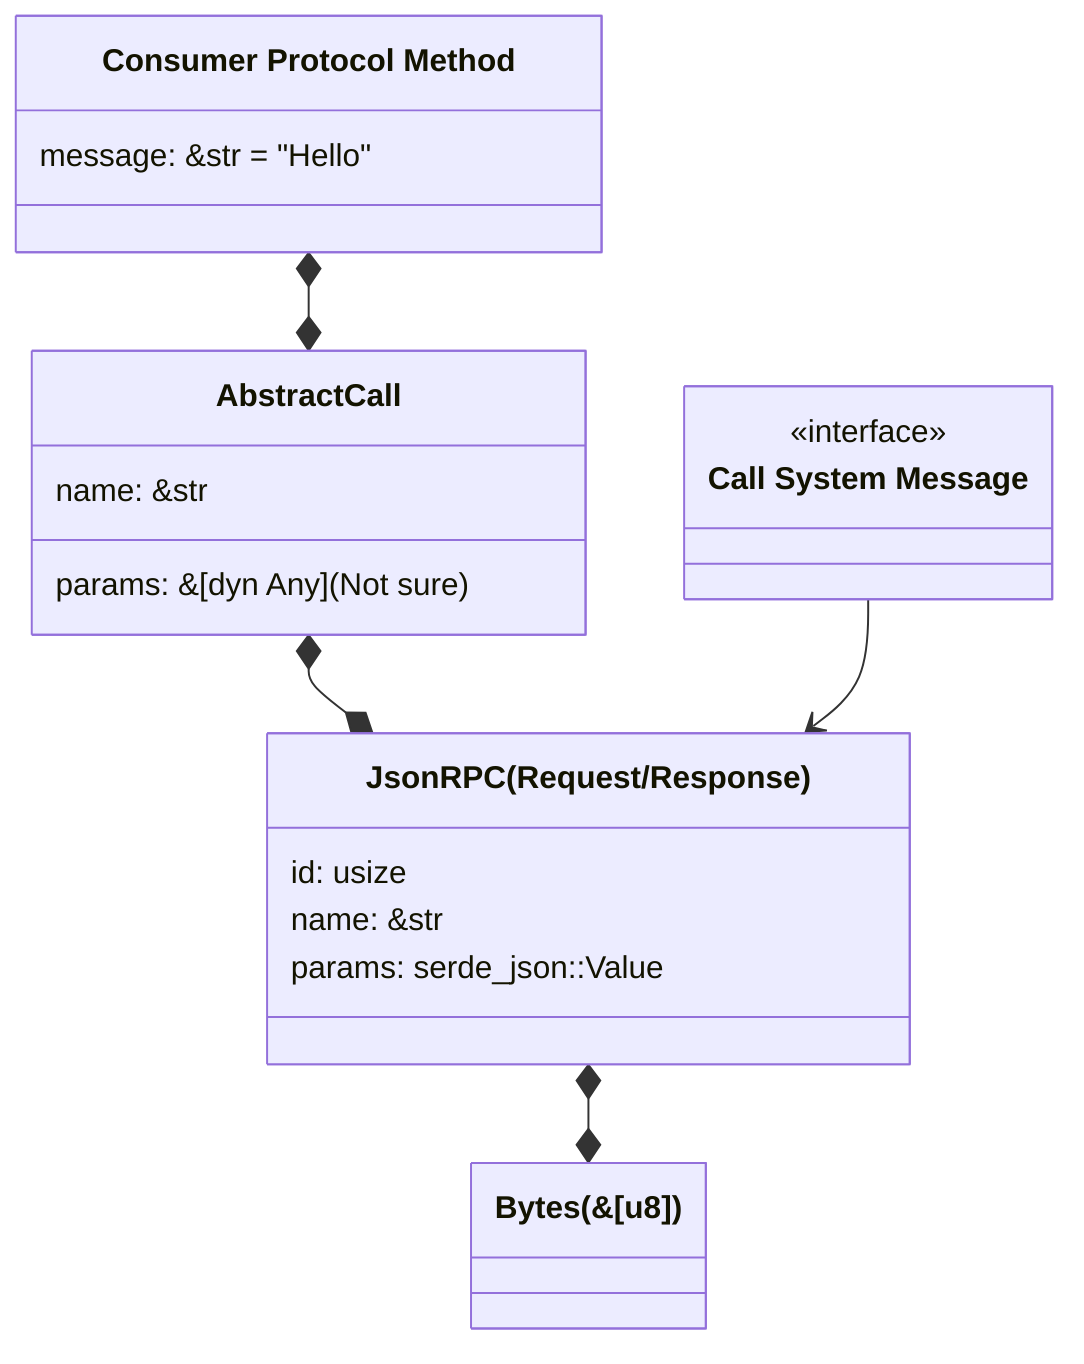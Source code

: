 classDiagram
    class CPM["Consumer Protocol Method"] {
        message: &str = "Hello"
    }

    class AC["AbstractCall"] {
        name: &str
        params: &[dyn Any] (Not sure)
    }


    class CSF["Call System Message"] {
        <<interface>>
    }

    class JRR["JsonRPC(Request/Response)"] {
        id: usize
        name: &str
        params: serde_json::Value
    }

    class B["Bytes(&[u8])"]

    CPM*--*AC
    AC*--*JRR
    CSF-->JRR
    JRR*--*B